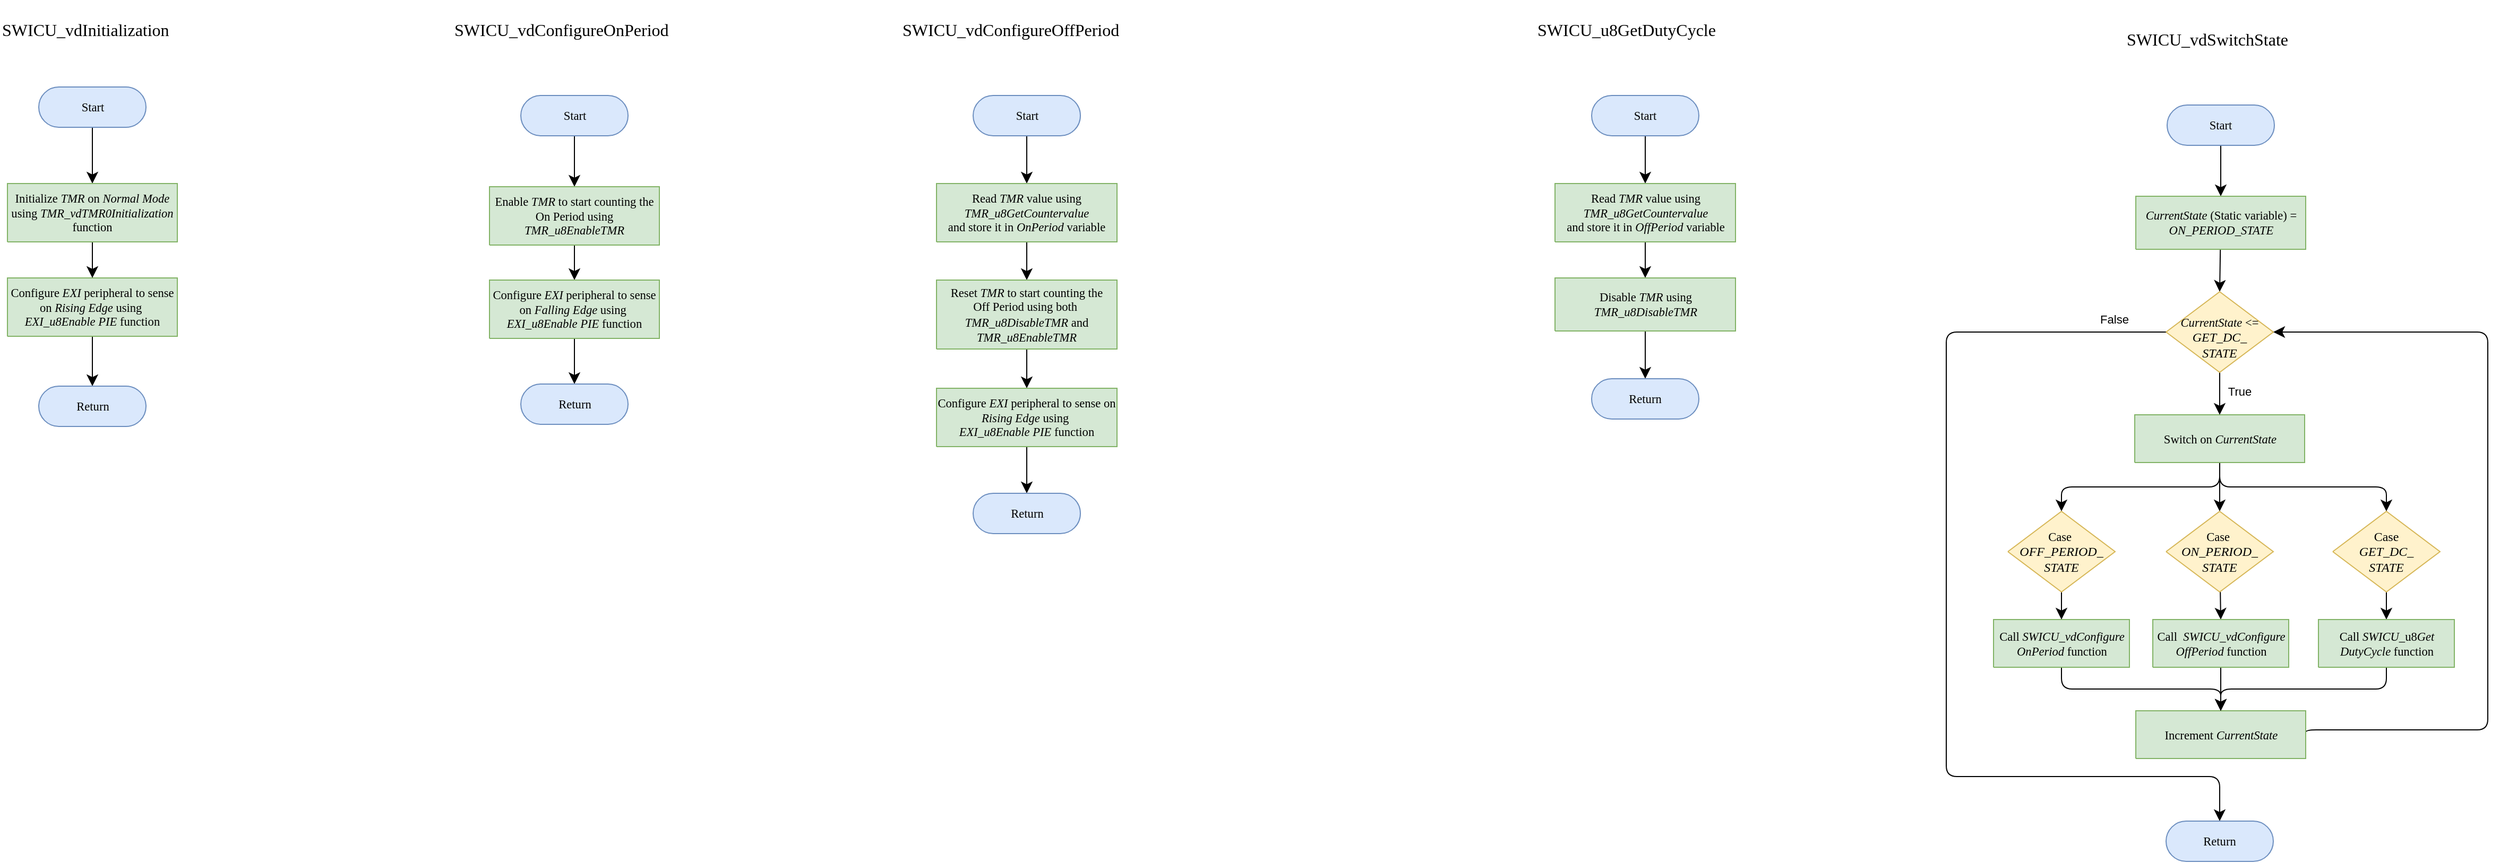 <mxfile version="21.2.8" type="device">
  <diagram name="Page-1" id="Ar4S-K0PUOXrOE59-iXT">
    <mxGraphModel dx="1675" dy="1359" grid="0" gridSize="10" guides="1" tooltips="1" connect="1" arrows="1" fold="1" page="0" pageScale="1" pageWidth="850" pageHeight="1100" math="0" shadow="0">
      <root>
        <mxCell id="0" />
        <mxCell id="1" parent="0" />
        <mxCell id="N_hZAE2TeI4vRPZL2ZkW-2" value="&lt;span id=&quot;docs-internal-guid-2897c45b-7fff-edd9-4013-b38426f1481a&quot;&gt;&lt;/span&gt;" style="text;html=1;align=center;verticalAlign=middle;resizable=0;points=[];autosize=1;strokeColor=none;fillColor=none;fontSize=16;" vertex="1" parent="1">
          <mxGeometry x="-620" y="-454" width="18" height="12" as="geometry" />
        </mxCell>
        <mxCell id="N_hZAE2TeI4vRPZL2ZkW-3" value="&lt;span id=&quot;docs-internal-guid-2897c45b-7fff-edd9-4013-b38426f1481a&quot; style=&quot;&quot;&gt;&lt;span style=&quot;color: rgb(0, 0, 0); background-color: transparent; font-variant: normal; text-decoration: none; vertical-align: baseline;&quot;&gt;&lt;font style=&quot;font-size: 16px;&quot; face=&quot;Calibri&quot;&gt;SWICU_vdInitialization &lt;/font&gt;&lt;/span&gt;&lt;/span&gt;" style="text;whiteSpace=wrap;html=1;fontSize=16;align=left;" vertex="1" parent="1">
          <mxGeometry x="-698" y="-442" width="205" height="41" as="geometry" />
        </mxCell>
        <mxCell id="N_hZAE2TeI4vRPZL2ZkW-4" value="&lt;span id=&quot;docs-internal-guid-eb367a30-7fff-b2e0-93b2-c5ef6f81b4e8&quot;&gt;&lt;/span&gt;&lt;span id=&quot;docs-internal-guid-eb367a30-7fff-b2e0-93b2-c5ef6f81b4e8&quot;&gt;&lt;/span&gt;" style="text;html=1;align=center;verticalAlign=middle;resizable=0;points=[];autosize=1;strokeColor=none;fillColor=none;fontSize=16;" vertex="1" parent="1">
          <mxGeometry x="-364" y="-433" width="18" height="12" as="geometry" />
        </mxCell>
        <mxCell id="N_hZAE2TeI4vRPZL2ZkW-5" value="&lt;span id=&quot;docs-internal-guid-eb367a30-7fff-b2e0-93b2-c5ef6f81b4e8&quot; style=&quot;&quot;&gt;&lt;span style=&quot;color: rgb(0, 0, 0); background-color: transparent; font-variant: normal; text-decoration: none; vertical-align: baseline;&quot;&gt;&lt;font style=&quot;font-size: 16px;&quot; face=&quot;Calibri&quot;&gt;SWICU_vdConfigureOnPeriod &lt;/font&gt;&lt;/span&gt;&lt;/span&gt;" style="text;whiteSpace=wrap;html=1;fontSize=16;" vertex="1" parent="1">
          <mxGeometry x="-272" y="-442" width="230" height="41" as="geometry" />
        </mxCell>
        <mxCell id="N_hZAE2TeI4vRPZL2ZkW-6" value="&lt;span id=&quot;docs-internal-guid-d8bdeb2c-7fff-2d33-1735-ee12e4305428&quot; style=&quot;&quot;&gt;&lt;span style=&quot;color: rgb(0, 0, 0); background-color: transparent; font-variant: normal; text-decoration: none; vertical-align: baseline;&quot;&gt;&lt;font style=&quot;font-size: 16px;&quot; face=&quot;Calibri&quot;&gt;SWICU_vdConfigureOffPeriod &lt;/font&gt;&lt;/span&gt;&lt;/span&gt;" style="text;whiteSpace=wrap;html=1;fontSize=16;" vertex="1" parent="1">
          <mxGeometry x="150.0" y="-442" width="238" height="41" as="geometry" />
        </mxCell>
        <mxCell id="N_hZAE2TeI4vRPZL2ZkW-7" value="&lt;span id=&quot;docs-internal-guid-f542474b-7fff-6ace-af55-3e7b6b0347d1&quot; style=&quot;&quot;&gt;&lt;span style=&quot;color: rgb(0, 0, 0); background-color: transparent; font-variant: normal; text-decoration: none; vertical-align: baseline;&quot;&gt;&lt;font style=&quot;font-size: 16px;&quot; face=&quot;Calibri&quot;&gt;SWICU_vdSwitchState &lt;/font&gt;&lt;/span&gt;&lt;/span&gt;" style="text;whiteSpace=wrap;html=1;fontSize=16;" vertex="1" parent="1">
          <mxGeometry x="1303.0" y="-433" width="181" height="41" as="geometry" />
        </mxCell>
        <mxCell id="N_hZAE2TeI4vRPZL2ZkW-31" style="edgeStyle=none;curved=1;rounded=0;orthogonalLoop=1;jettySize=auto;html=1;entryX=0.5;entryY=0;entryDx=0;entryDy=0;entryPerimeter=0;fontSize=12;startSize=8;endSize=8;" edge="1" parent="1" source="N_hZAE2TeI4vRPZL2ZkW-8" target="N_hZAE2TeI4vRPZL2ZkW-14">
          <mxGeometry relative="1" as="geometry" />
        </mxCell>
        <UserObject label="&lt;div style=&quot;font-size: 1px&quot;&gt;&lt;font style=&quot;font-size: 11.29px; direction: ltr; letter-spacing: 0px; line-height: 120%; opacity: 1;&quot;&gt;Start&lt;br&gt;&lt;/font&gt;&lt;/div&gt;" Function="EN_DIO_Error_T DIO_init(uint8_t pinNumber, EN_DIO_PORT_T portNumber, EN_DIO_DIRECTION_T direction);" tags="Flowchart" id="N_hZAE2TeI4vRPZL2ZkW-8">
          <mxCell style="verticalAlign=middle;align=center;overflow=width;vsdxID=30;fillColor=#dae8fc;shape=stencil(tVLREoIgEPwaHnEQxsl3s/9gEpSJwDko7e+DsEkze2l627vdu5uFRaxyHe8FosR5sCcxqMZ3iO0Rpcp0ApQPCLEasUpaEC3Yi2lS3fOojOhsr3HDmObyMtsVcYqS29Qh5FEfklwrM5OXeUa/yjkcAwfr7TDpiyTfXvjkMR+Vw2A998qaBac5tAKHU1hq3i4oNwjRr9ofvayt/+Rk+yX/4iWA159KpXWKxJx/z0Bopfyw+g4=);strokeColor=#6c8ebf;spacingTop=-1;spacingBottom=-1;spacingLeft=-1;spacingRight=-1;points=[[0.5,1,0],[0.5,0,0],[0,0.5,0],[1,0.5,0]];labelBackgroundColor=none;rounded=1;html=1;whiteSpace=wrap;fontFamily=Calibri;" vertex="1" parent="1">
            <mxGeometry x="-661.5" y="-372" width="101" height="38" as="geometry" />
          </mxCell>
        </UserObject>
        <mxCell id="N_hZAE2TeI4vRPZL2ZkW-27" style="edgeStyle=none;curved=1;rounded=0;orthogonalLoop=1;jettySize=auto;html=1;fontSize=12;startSize=8;endSize=8;" edge="1" parent="1" source="N_hZAE2TeI4vRPZL2ZkW-9" target="N_hZAE2TeI4vRPZL2ZkW-13">
          <mxGeometry relative="1" as="geometry" />
        </mxCell>
        <UserObject label="&lt;div style=&quot;font-size: 1px&quot;&gt;&lt;font style=&quot;font-size: 11.29px; direction: ltr; letter-spacing: 0px; line-height: 120%; opacity: 1;&quot;&gt;Start&lt;br&gt;&lt;/font&gt;&lt;/div&gt;" Function="EN_DIO_Error_T DIO_init(uint8_t pinNumber, EN_DIO_PORT_T portNumber, EN_DIO_DIRECTION_T direction);" tags="Flowchart" id="N_hZAE2TeI4vRPZL2ZkW-9">
          <mxCell style="verticalAlign=middle;align=center;overflow=width;vsdxID=30;fillColor=#dae8fc;shape=stencil(tVLREoIgEPwaHnEQxsl3s/9gEpSJwDko7e+DsEkze2l627vdu5uFRaxyHe8FosR5sCcxqMZ3iO0Rpcp0ApQPCLEasUpaEC3Yi2lS3fOojOhsr3HDmObyMtsVcYqS29Qh5FEfklwrM5OXeUa/yjkcAwfr7TDpiyTfXvjkMR+Vw2A998qaBac5tAKHU1hq3i4oNwjRr9ofvayt/+Rk+yX/4iWA159KpXWKxJx/z0Bopfyw+g4=);strokeColor=#6c8ebf;spacingTop=-1;spacingBottom=-1;spacingLeft=-1;spacingRight=-1;points=[[0.5,1,0],[0.5,0,0],[0,0.5,0],[1,0.5,0]];labelBackgroundColor=none;rounded=1;html=1;whiteSpace=wrap;fontFamily=Calibri;" vertex="1" parent="1">
            <mxGeometry x="-207.5" y="-364" width="101" height="38" as="geometry" />
          </mxCell>
        </UserObject>
        <mxCell id="N_hZAE2TeI4vRPZL2ZkW-23" style="edgeStyle=none;curved=1;rounded=0;orthogonalLoop=1;jettySize=auto;html=1;entryX=0.5;entryY=0;entryDx=0;entryDy=0;entryPerimeter=0;fontSize=12;startSize=8;endSize=8;" edge="1" parent="1" source="N_hZAE2TeI4vRPZL2ZkW-10" target="N_hZAE2TeI4vRPZL2ZkW-18">
          <mxGeometry relative="1" as="geometry" />
        </mxCell>
        <UserObject label="&lt;div style=&quot;font-size: 1px&quot;&gt;&lt;font style=&quot;font-size: 11.29px; direction: ltr; letter-spacing: 0px; line-height: 120%; opacity: 1;&quot;&gt;Start&lt;br&gt;&lt;/font&gt;&lt;/div&gt;" Function="EN_DIO_Error_T DIO_init(uint8_t pinNumber, EN_DIO_PORT_T portNumber, EN_DIO_DIRECTION_T direction);" tags="Flowchart" id="N_hZAE2TeI4vRPZL2ZkW-10">
          <mxCell style="verticalAlign=middle;align=center;overflow=width;vsdxID=30;fillColor=#dae8fc;shape=stencil(tVLREoIgEPwaHnEQxsl3s/9gEpSJwDko7e+DsEkze2l627vdu5uFRaxyHe8FosR5sCcxqMZ3iO0Rpcp0ApQPCLEasUpaEC3Yi2lS3fOojOhsr3HDmObyMtsVcYqS29Qh5FEfklwrM5OXeUa/yjkcAwfr7TDpiyTfXvjkMR+Vw2A998qaBac5tAKHU1hq3i4oNwjRr9ofvayt/+Rk+yX/4iWA159KpXWKxJx/z0Bopfyw+g4=);strokeColor=#6c8ebf;spacingTop=-1;spacingBottom=-1;spacingLeft=-1;spacingRight=-1;points=[[0.5,1,0],[0.5,0,0],[0,0.5,0],[1,0.5,0]];labelBackgroundColor=none;rounded=1;html=1;whiteSpace=wrap;fontFamily=Calibri;" vertex="1" parent="1">
            <mxGeometry x="218.5" y="-364" width="101" height="38" as="geometry" />
          </mxCell>
        </UserObject>
        <mxCell id="N_hZAE2TeI4vRPZL2ZkW-47" style="edgeStyle=none;curved=1;rounded=0;orthogonalLoop=1;jettySize=auto;html=1;fontSize=12;startSize=8;endSize=8;" edge="1" parent="1" source="N_hZAE2TeI4vRPZL2ZkW-11" target="N_hZAE2TeI4vRPZL2ZkW-34">
          <mxGeometry relative="1" as="geometry" />
        </mxCell>
        <UserObject label="&lt;div style=&quot;font-size: 1px&quot;&gt;&lt;font style=&quot;font-size: 11.29px; direction: ltr; letter-spacing: 0px; line-height: 120%; opacity: 1;&quot;&gt;Start&lt;br&gt;&lt;/font&gt;&lt;/div&gt;" Function="EN_DIO_Error_T DIO_init(uint8_t pinNumber, EN_DIO_PORT_T portNumber, EN_DIO_DIRECTION_T direction);" tags="Flowchart" id="N_hZAE2TeI4vRPZL2ZkW-11">
          <mxCell style="verticalAlign=middle;align=center;overflow=width;vsdxID=30;fillColor=#dae8fc;shape=stencil(tVLREoIgEPwaHnEQxsl3s/9gEpSJwDko7e+DsEkze2l627vdu5uFRaxyHe8FosR5sCcxqMZ3iO0Rpcp0ApQPCLEasUpaEC3Yi2lS3fOojOhsr3HDmObyMtsVcYqS29Qh5FEfklwrM5OXeUa/yjkcAwfr7TDpiyTfXvjkMR+Vw2A998qaBac5tAKHU1hq3i4oNwjRr9ofvayt/+Rk+yX/4iWA159KpXWKxJx/z0Bopfyw+g4=);strokeColor=#6c8ebf;spacingTop=-1;spacingBottom=-1;spacingLeft=-1;spacingRight=-1;points=[[0.5,1,0],[0.5,0,0],[0,0.5,0],[1,0.5,0]];labelBackgroundColor=none;rounded=1;html=1;whiteSpace=wrap;fontFamily=Calibri;" vertex="1" parent="1">
            <mxGeometry x="1343" y="-355" width="101" height="38" as="geometry" />
          </mxCell>
        </UserObject>
        <mxCell id="N_hZAE2TeI4vRPZL2ZkW-33" style="edgeStyle=none;curved=1;rounded=0;orthogonalLoop=1;jettySize=auto;html=1;entryX=0.5;entryY=0;entryDx=0;entryDy=0;entryPerimeter=0;fontSize=12;startSize=8;endSize=8;" edge="1" parent="1" source="N_hZAE2TeI4vRPZL2ZkW-12" target="N_hZAE2TeI4vRPZL2ZkW-15">
          <mxGeometry relative="1" as="geometry" />
        </mxCell>
        <UserObject label="&lt;div style=&quot;font-size: 11.29px;&quot;&gt;Configure &lt;i&gt;EXI&lt;/i&gt; peripheral to sense on &lt;i&gt;Rising Edge&lt;/i&gt;&amp;nbsp;using&amp;nbsp;&lt;/div&gt;&lt;div style=&quot;font-size: 11.29px;&quot;&gt;&lt;i&gt;EXI_u8Enable PIE&lt;/i&gt; function&lt;/div&gt;" Function="EN_DIO_Error_T DIO_toggle(uint8_t pinNumber, EN_DIO_PORT_T portNumber);  " tags="Flowchart" id="N_hZAE2TeI4vRPZL2ZkW-12">
          <mxCell style="verticalAlign=middle;align=center;overflow=width;vsdxID=274;fillColor=#d5e8d4;shape=stencil(nZBLDoAgDERP0z3SIyjew0SURgSD+Lu9kMZoXLhwN9O+tukAlrNpJg1SzDH4QW/URgNYgZTkjA4UkwJUgGXng+6DX1zLfmoymdXo17xh5zmRJ6Q42BWCfc2oJfdAr+Yv+AP9Cb7OJ3H/2JG1HNGz/84klThPVCc=);strokeColor=#82b366;spacingTop=-1;spacingBottom=-1;spacingLeft=-1;spacingRight=-1;points=[[0,0.5,0],[1,0.5,0],[0.5,1,0],[0.5,0,0]];labelBackgroundColor=none;rounded=1;html=1;whiteSpace=wrap;fontFamily=Calibri;" vertex="1" parent="1">
            <mxGeometry x="-691" y="-192" width="160" height="55" as="geometry" />
          </mxCell>
        </UserObject>
        <mxCell id="N_hZAE2TeI4vRPZL2ZkW-29" style="edgeStyle=none;curved=1;rounded=0;orthogonalLoop=1;jettySize=auto;html=1;fontSize=12;startSize=8;endSize=8;" edge="1" parent="1" source="N_hZAE2TeI4vRPZL2ZkW-13" target="N_hZAE2TeI4vRPZL2ZkW-17">
          <mxGeometry relative="1" as="geometry" />
        </mxCell>
        <UserObject label="&lt;div style=&quot;font-size: 11.29px;&quot;&gt;Enable &lt;i&gt;TMR&lt;/i&gt; to start counting the On Period&amp;nbsp;&lt;span style=&quot;background-color: initial;&quot;&gt;using &lt;/span&gt;&lt;i style=&quot;background-color: initial;&quot;&gt;TMR_u8EnableTMR&lt;/i&gt;&lt;/div&gt;" Function="EN_DIO_Error_T DIO_toggle(uint8_t pinNumber, EN_DIO_PORT_T portNumber);  " tags="Flowchart" id="N_hZAE2TeI4vRPZL2ZkW-13">
          <mxCell style="verticalAlign=middle;align=center;overflow=width;vsdxID=274;fillColor=#d5e8d4;shape=stencil(nZBLDoAgDERP0z3SIyjew0SURgSD+Lu9kMZoXLhwN9O+tukAlrNpJg1SzDH4QW/URgNYgZTkjA4UkwJUgGXng+6DX1zLfmoymdXo17xh5zmRJ6Q42BWCfc2oJfdAr+Yv+AP9Cb7OJ3H/2JG1HNGz/84klThPVCc=);strokeColor=#82b366;spacingTop=-1;spacingBottom=-1;spacingLeft=-1;spacingRight=-1;points=[[0,0.5,0],[1,0.5,0],[0.5,1,0],[0.5,0,0]];labelBackgroundColor=none;rounded=1;html=1;whiteSpace=wrap;fontFamily=Calibri;" vertex="1" parent="1">
            <mxGeometry x="-237" y="-278" width="160" height="55" as="geometry" />
          </mxCell>
        </UserObject>
        <mxCell id="N_hZAE2TeI4vRPZL2ZkW-32" style="edgeStyle=none;curved=1;rounded=0;orthogonalLoop=1;jettySize=auto;html=1;fontSize=12;startSize=8;endSize=8;" edge="1" parent="1" source="N_hZAE2TeI4vRPZL2ZkW-14" target="N_hZAE2TeI4vRPZL2ZkW-12">
          <mxGeometry relative="1" as="geometry" />
        </mxCell>
        <UserObject label="&lt;div style=&quot;font-size: 11.29px;&quot;&gt;Initialize &lt;i&gt;TMR&lt;/i&gt; on &lt;i&gt;Normal Mode&lt;/i&gt;&lt;/div&gt;&lt;div style=&quot;font-size: 11.29px;&quot;&gt;using &lt;i&gt;TMR_vdTMR0Initialization &lt;/i&gt;function&lt;/div&gt;" Function="EN_DIO_Error_T DIO_toggle(uint8_t pinNumber, EN_DIO_PORT_T portNumber);  " tags="Flowchart" id="N_hZAE2TeI4vRPZL2ZkW-14">
          <mxCell style="verticalAlign=middle;align=center;overflow=width;vsdxID=274;fillColor=#d5e8d4;shape=stencil(nZBLDoAgDERP0z3SIyjew0SURgSD+Lu9kMZoXLhwN9O+tukAlrNpJg1SzDH4QW/URgNYgZTkjA4UkwJUgGXng+6DX1zLfmoymdXo17xh5zmRJ6Q42BWCfc2oJfdAr+Yv+AP9Cb7OJ3H/2JG1HNGz/84klThPVCc=);strokeColor=#82b366;spacingTop=-1;spacingBottom=-1;spacingLeft=-1;spacingRight=-1;points=[[0,0.5,0],[1,0.5,0],[0.5,1,0],[0.5,0,0]];labelBackgroundColor=none;rounded=1;html=1;whiteSpace=wrap;fontFamily=Calibri;" vertex="1" parent="1">
            <mxGeometry x="-691" y="-281" width="160" height="55" as="geometry" />
          </mxCell>
        </UserObject>
        <UserObject label="&lt;div style=&quot;font-size: 1px&quot;&gt;&lt;font style=&quot;font-size: 11.29px; direction: ltr; letter-spacing: 0px; line-height: 120%; opacity: 1;&quot;&gt;Return&lt;br&gt;&lt;/font&gt;&lt;/div&gt;" Function="EN_DIO_Error_T DIO_init(uint8_t pinNumber, EN_DIO_PORT_T portNumber, EN_DIO_DIRECTION_T direction);" tags="Flowchart" id="N_hZAE2TeI4vRPZL2ZkW-15">
          <mxCell style="verticalAlign=middle;align=center;overflow=width;vsdxID=30;fillColor=#dae8fc;shape=stencil(tVLREoIgEPwaHnEQxsl3s/9gEpSJwDko7e+DsEkze2l627vdu5uFRaxyHe8FosR5sCcxqMZ3iO0Rpcp0ApQPCLEasUpaEC3Yi2lS3fOojOhsr3HDmObyMtsVcYqS29Qh5FEfklwrM5OXeUa/yjkcAwfr7TDpiyTfXvjkMR+Vw2A998qaBac5tAKHU1hq3i4oNwjRr9ofvayt/+Rk+yX/4iWA159KpXWKxJx/z0Bopfyw+g4=);strokeColor=#6c8ebf;spacingTop=-1;spacingBottom=-1;spacingLeft=-1;spacingRight=-1;points=[[0.5,1,0],[0.5,0,0],[0,0.5,0],[1,0.5,0]];labelBackgroundColor=none;rounded=1;html=1;whiteSpace=wrap;fontFamily=Calibri;" vertex="1" parent="1">
            <mxGeometry x="-661.5" y="-90" width="101" height="38" as="geometry" />
          </mxCell>
        </UserObject>
        <mxCell id="N_hZAE2TeI4vRPZL2ZkW-30" style="edgeStyle=none;curved=1;rounded=0;orthogonalLoop=1;jettySize=auto;html=1;fontSize=12;startSize=8;endSize=8;" edge="1" parent="1" source="N_hZAE2TeI4vRPZL2ZkW-17" target="N_hZAE2TeI4vRPZL2ZkW-21">
          <mxGeometry relative="1" as="geometry" />
        </mxCell>
        <UserObject label="&lt;div style=&quot;font-size: 11.29px;&quot;&gt;Configure &lt;i&gt;EXI&lt;/i&gt; peripheral to sense on &lt;i&gt;Falling Edge&lt;/i&gt;&amp;nbsp;using&amp;nbsp;&lt;/div&gt;&lt;div style=&quot;font-size: 11.29px;&quot;&gt;&lt;i&gt;EXI_u8Enable PIE&lt;/i&gt; function&lt;/div&gt;" Function="EN_DIO_Error_T DIO_toggle(uint8_t pinNumber, EN_DIO_PORT_T portNumber);  " tags="Flowchart" id="N_hZAE2TeI4vRPZL2ZkW-17">
          <mxCell style="verticalAlign=middle;align=center;overflow=width;vsdxID=274;fillColor=#d5e8d4;shape=stencil(nZBLDoAgDERP0z3SIyjew0SURgSD+Lu9kMZoXLhwN9O+tukAlrNpJg1SzDH4QW/URgNYgZTkjA4UkwJUgGXng+6DX1zLfmoymdXo17xh5zmRJ6Q42BWCfc2oJfdAr+Yv+AP9Cb7OJ3H/2JG1HNGz/84klThPVCc=);strokeColor=#82b366;spacingTop=-1;spacingBottom=-1;spacingLeft=-1;spacingRight=-1;points=[[0,0.5,0],[1,0.5,0],[0.5,1,0],[0.5,0,0]];labelBackgroundColor=none;rounded=1;html=1;whiteSpace=wrap;fontFamily=Calibri;" vertex="1" parent="1">
            <mxGeometry x="-237" y="-190" width="160" height="55" as="geometry" />
          </mxCell>
        </UserObject>
        <mxCell id="N_hZAE2TeI4vRPZL2ZkW-24" style="edgeStyle=none;curved=1;rounded=0;orthogonalLoop=1;jettySize=auto;html=1;fontSize=12;startSize=8;endSize=8;" edge="1" parent="1" source="N_hZAE2TeI4vRPZL2ZkW-18" target="N_hZAE2TeI4vRPZL2ZkW-19">
          <mxGeometry relative="1" as="geometry" />
        </mxCell>
        <UserObject label="&lt;div style=&quot;font-size: 11.29px;&quot;&gt;Read&amp;nbsp;&lt;i&gt;TMR&lt;/i&gt; value&amp;nbsp;&lt;span style=&quot;background-color: initial;&quot;&gt;using &lt;/span&gt;&lt;i style=&quot;background-color: initial;&quot;&gt;TMR_u8GetCountervalue&lt;/i&gt;&lt;/div&gt;&lt;div style=&quot;font-size: 11.29px;&quot;&gt;and store it in&lt;i&gt; OnPeriod&lt;/i&gt; variable&lt;/div&gt;" Function="EN_DIO_Error_T DIO_toggle(uint8_t pinNumber, EN_DIO_PORT_T portNumber);  " tags="Flowchart" id="N_hZAE2TeI4vRPZL2ZkW-18">
          <mxCell style="verticalAlign=middle;align=center;overflow=width;vsdxID=274;fillColor=#d5e8d4;shape=stencil(nZBLDoAgDERP0z3SIyjew0SURgSD+Lu9kMZoXLhwN9O+tukAlrNpJg1SzDH4QW/URgNYgZTkjA4UkwJUgGXng+6DX1zLfmoymdXo17xh5zmRJ6Q42BWCfc2oJfdAr+Yv+AP9Cb7OJ3H/2JG1HNGz/84klThPVCc=);strokeColor=#82b366;spacingTop=-1;spacingBottom=-1;spacingLeft=-1;spacingRight=-1;points=[[0,0.5,0],[1,0.5,0],[0.5,1,0],[0.5,0,0]];labelBackgroundColor=none;rounded=1;html=1;whiteSpace=wrap;fontFamily=Calibri;" vertex="1" parent="1">
            <mxGeometry x="184" y="-281" width="170" height="55" as="geometry" />
          </mxCell>
        </UserObject>
        <mxCell id="N_hZAE2TeI4vRPZL2ZkW-25" style="edgeStyle=none;curved=1;rounded=0;orthogonalLoop=1;jettySize=auto;html=1;entryX=0.5;entryY=0;entryDx=0;entryDy=0;entryPerimeter=0;fontSize=12;startSize=8;endSize=8;" edge="1" parent="1" source="N_hZAE2TeI4vRPZL2ZkW-19" target="N_hZAE2TeI4vRPZL2ZkW-20">
          <mxGeometry relative="1" as="geometry" />
        </mxCell>
        <UserObject label="&lt;div style=&quot;font-size: 11.29px;&quot;&gt;Reset&amp;nbsp;&lt;i&gt;TMR&lt;/i&gt; to start counting the&lt;/div&gt;&lt;div style=&quot;font-size: 11.29px;&quot;&gt;Off Period using both&lt;span style=&quot;background-color: initial;&quot;&gt;&amp;nbsp;&lt;/span&gt;&lt;/div&gt;&lt;i style=&quot;border-color: var(--border-color); font-size: 11.29px; background-color: initial;&quot;&gt;TMR_u8DisableTMR &lt;/i&gt;&lt;span style=&quot;border-color: var(--border-color); font-size: 11.29px; background-color: initial;&quot;&gt;and&lt;/span&gt;&lt;div style=&quot;font-size: 11.29px;&quot;&gt;&lt;i style=&quot;background-color: initial;&quot;&gt;TMR_u8EnableTMR&lt;/i&gt;&lt;/div&gt;" Function="EN_DIO_Error_T DIO_toggle(uint8_t pinNumber, EN_DIO_PORT_T portNumber);  " tags="Flowchart" id="N_hZAE2TeI4vRPZL2ZkW-19">
          <mxCell style="verticalAlign=middle;align=center;overflow=width;vsdxID=274;fillColor=#d5e8d4;shape=stencil(nZBLDoAgDERP0z3SIyjew0SURgSD+Lu9kMZoXLhwN9O+tukAlrNpJg1SzDH4QW/URgNYgZTkjA4UkwJUgGXng+6DX1zLfmoymdXo17xh5zmRJ6Q42BWCfc2oJfdAr+Yv+AP9Cb7OJ3H/2JG1HNGz/84klThPVCc=);strokeColor=#82b366;spacingTop=-1;spacingBottom=-1;spacingLeft=-1;spacingRight=-1;points=[[0,0.5,0],[1,0.5,0],[0.5,1,0],[0.5,0,0]];labelBackgroundColor=none;rounded=1;html=1;whiteSpace=wrap;fontFamily=Calibri;" vertex="1" parent="1">
            <mxGeometry x="184" y="-190" width="170" height="65" as="geometry" />
          </mxCell>
        </UserObject>
        <mxCell id="N_hZAE2TeI4vRPZL2ZkW-26" style="edgeStyle=none;curved=1;rounded=0;orthogonalLoop=1;jettySize=auto;html=1;fontSize=12;startSize=8;endSize=8;" edge="1" parent="1" source="N_hZAE2TeI4vRPZL2ZkW-20" target="N_hZAE2TeI4vRPZL2ZkW-22">
          <mxGeometry relative="1" as="geometry" />
        </mxCell>
        <UserObject label="&lt;div style=&quot;font-size: 11.29px;&quot;&gt;Configure &lt;i&gt;EXI&lt;/i&gt; peripheral to sense on &lt;i&gt;Rising Edge&lt;/i&gt;&amp;nbsp;using&amp;nbsp;&lt;/div&gt;&lt;div style=&quot;font-size: 11.29px;&quot;&gt;&lt;i&gt;EXI_u8Enable PIE&lt;/i&gt; function&lt;/div&gt;" Function="EN_DIO_Error_T DIO_toggle(uint8_t pinNumber, EN_DIO_PORT_T portNumber);  " tags="Flowchart" id="N_hZAE2TeI4vRPZL2ZkW-20">
          <mxCell style="verticalAlign=middle;align=center;overflow=width;vsdxID=274;fillColor=#d5e8d4;shape=stencil(nZBLDoAgDERP0z3SIyjew0SURgSD+Lu9kMZoXLhwN9O+tukAlrNpJg1SzDH4QW/URgNYgZTkjA4UkwJUgGXng+6DX1zLfmoymdXo17xh5zmRJ6Q42BWCfc2oJfdAr+Yv+AP9Cb7OJ3H/2JG1HNGz/84klThPVCc=);strokeColor=#82b366;spacingTop=-1;spacingBottom=-1;spacingLeft=-1;spacingRight=-1;points=[[0,0.5,0],[1,0.5,0],[0.5,1,0],[0.5,0,0]];labelBackgroundColor=none;rounded=1;html=1;whiteSpace=wrap;fontFamily=Calibri;" vertex="1" parent="1">
            <mxGeometry x="184" y="-88" width="170" height="55" as="geometry" />
          </mxCell>
        </UserObject>
        <UserObject label="&lt;div style=&quot;font-size: 1px&quot;&gt;&lt;font style=&quot;font-size: 11.29px; direction: ltr; letter-spacing: 0px; line-height: 120%; opacity: 1;&quot;&gt;Return&lt;br&gt;&lt;/font&gt;&lt;/div&gt;" Function="EN_DIO_Error_T DIO_init(uint8_t pinNumber, EN_DIO_PORT_T portNumber, EN_DIO_DIRECTION_T direction);" tags="Flowchart" id="N_hZAE2TeI4vRPZL2ZkW-21">
          <mxCell style="verticalAlign=middle;align=center;overflow=width;vsdxID=30;fillColor=#dae8fc;shape=stencil(tVLREoIgEPwaHnEQxsl3s/9gEpSJwDko7e+DsEkze2l627vdu5uFRaxyHe8FosR5sCcxqMZ3iO0Rpcp0ApQPCLEasUpaEC3Yi2lS3fOojOhsr3HDmObyMtsVcYqS29Qh5FEfklwrM5OXeUa/yjkcAwfr7TDpiyTfXvjkMR+Vw2A998qaBac5tAKHU1hq3i4oNwjRr9ofvayt/+Rk+yX/4iWA159KpXWKxJx/z0Bopfyw+g4=);strokeColor=#6c8ebf;spacingTop=-1;spacingBottom=-1;spacingLeft=-1;spacingRight=-1;points=[[0.5,1,0],[0.5,0,0],[0,0.5,0],[1,0.5,0]];labelBackgroundColor=none;rounded=1;html=1;whiteSpace=wrap;fontFamily=Calibri;" vertex="1" parent="1">
            <mxGeometry x="-207.5" y="-92" width="101" height="38" as="geometry" />
          </mxCell>
        </UserObject>
        <UserObject label="&lt;div style=&quot;font-size: 1px&quot;&gt;&lt;font style=&quot;font-size: 11.29px; direction: ltr; letter-spacing: 0px; line-height: 120%; opacity: 1;&quot;&gt;Return&lt;br&gt;&lt;/font&gt;&lt;/div&gt;" Function="EN_DIO_Error_T DIO_init(uint8_t pinNumber, EN_DIO_PORT_T portNumber, EN_DIO_DIRECTION_T direction);" tags="Flowchart" id="N_hZAE2TeI4vRPZL2ZkW-22">
          <mxCell style="verticalAlign=middle;align=center;overflow=width;vsdxID=30;fillColor=#dae8fc;shape=stencil(tVLREoIgEPwaHnEQxsl3s/9gEpSJwDko7e+DsEkze2l627vdu5uFRaxyHe8FosR5sCcxqMZ3iO0Rpcp0ApQPCLEasUpaEC3Yi2lS3fOojOhsr3HDmObyMtsVcYqS29Qh5FEfklwrM5OXeUa/yjkcAwfr7TDpiyTfXvjkMR+Vw2A998qaBac5tAKHU1hq3i4oNwjRr9ofvayt/+Rk+yX/4iWA159KpXWKxJx/z0Bopfyw+g4=);strokeColor=#6c8ebf;spacingTop=-1;spacingBottom=-1;spacingLeft=-1;spacingRight=-1;points=[[0.5,1,0],[0.5,0,0],[0,0.5,0],[1,0.5,0]];labelBackgroundColor=none;rounded=1;html=1;whiteSpace=wrap;fontFamily=Calibri;" vertex="1" parent="1">
            <mxGeometry x="218.5" y="11" width="101" height="38" as="geometry" />
          </mxCell>
        </UserObject>
        <mxCell id="N_hZAE2TeI4vRPZL2ZkW-48" style="edgeStyle=none;curved=1;rounded=0;orthogonalLoop=1;jettySize=auto;html=1;entryX=0.5;entryY=0;entryDx=0;entryDy=0;entryPerimeter=0;fontSize=12;startSize=8;endSize=8;" edge="1" parent="1" source="N_hZAE2TeI4vRPZL2ZkW-34" target="N_hZAE2TeI4vRPZL2ZkW-38">
          <mxGeometry relative="1" as="geometry" />
        </mxCell>
        <UserObject label="&lt;div style=&quot;font-size: 11.29px;&quot;&gt;&lt;i&gt;CurrentState&lt;/i&gt; (Static variable) = &lt;i&gt;ON_PERIOD_STATE&lt;/i&gt;&lt;/div&gt;" Function="EN_DIO_Error_T DIO_toggle(uint8_t pinNumber, EN_DIO_PORT_T portNumber);  " tags="Flowchart" id="N_hZAE2TeI4vRPZL2ZkW-34">
          <mxCell style="verticalAlign=middle;align=center;overflow=width;vsdxID=274;fillColor=#d5e8d4;shape=stencil(nZBLDoAgDERP0z3SIyjew0SURgSD+Lu9kMZoXLhwN9O+tukAlrNpJg1SzDH4QW/URgNYgZTkjA4UkwJUgGXng+6DX1zLfmoymdXo17xh5zmRJ6Q42BWCfc2oJfdAr+Yv+AP9Cb7OJ3H/2JG1HNGz/84klThPVCc=);strokeColor=#82b366;spacingTop=-1;spacingBottom=-1;spacingLeft=-1;spacingRight=-1;points=[[0,0.5,0],[1,0.5,0],[0.5,1,0],[0.5,0,0]];labelBackgroundColor=none;rounded=1;html=1;whiteSpace=wrap;fontFamily=Calibri;" vertex="1" parent="1">
            <mxGeometry x="1313.5" y="-269" width="160" height="50" as="geometry" />
          </mxCell>
        </UserObject>
        <mxCell id="N_hZAE2TeI4vRPZL2ZkW-44" style="edgeStyle=orthogonalEdgeStyle;rounded=1;orthogonalLoop=1;jettySize=auto;html=1;entryX=0.5;entryY=0;entryDx=0;entryDy=0;entryPerimeter=0;fontSize=12;startSize=8;endSize=8;" edge="1" parent="1" source="N_hZAE2TeI4vRPZL2ZkW-37" target="N_hZAE2TeI4vRPZL2ZkW-40">
          <mxGeometry relative="1" as="geometry" />
        </mxCell>
        <mxCell id="N_hZAE2TeI4vRPZL2ZkW-46" style="edgeStyle=orthogonalEdgeStyle;rounded=1;orthogonalLoop=1;jettySize=auto;html=1;entryX=0.5;entryY=0;entryDx=0;entryDy=0;entryPerimeter=0;fontSize=12;startSize=8;endSize=8;exitX=0.5;exitY=1;exitDx=0;exitDy=0;exitPerimeter=0;" edge="1" parent="1" source="N_hZAE2TeI4vRPZL2ZkW-37" target="N_hZAE2TeI4vRPZL2ZkW-42">
          <mxGeometry relative="1" as="geometry" />
        </mxCell>
        <mxCell id="N_hZAE2TeI4vRPZL2ZkW-61" style="edgeStyle=orthogonalEdgeStyle;rounded=1;orthogonalLoop=1;jettySize=auto;html=1;fontSize=12;startSize=8;endSize=8;exitX=0;exitY=0.5;exitDx=0;exitDy=0;exitPerimeter=0;entryX=0.5;entryY=0;entryDx=0;entryDy=0;entryPerimeter=0;" edge="1" parent="1" source="N_hZAE2TeI4vRPZL2ZkW-38" target="N_hZAE2TeI4vRPZL2ZkW-60">
          <mxGeometry relative="1" as="geometry">
            <Array as="points">
              <mxPoint x="1135" y="-141" />
              <mxPoint x="1135" y="278" />
              <mxPoint x="1393" y="278" />
            </Array>
          </mxGeometry>
        </mxCell>
        <mxCell id="N_hZAE2TeI4vRPZL2ZkW-68" style="edgeStyle=orthogonalEdgeStyle;rounded=1;orthogonalLoop=1;jettySize=auto;html=1;entryX=0.5;entryY=0;entryDx=0;entryDy=0;entryPerimeter=0;fontSize=12;startSize=8;endSize=8;exitX=0.5;exitY=1;exitDx=0;exitDy=0;exitPerimeter=0;" edge="1" parent="1" source="N_hZAE2TeI4vRPZL2ZkW-37" target="N_hZAE2TeI4vRPZL2ZkW-66">
          <mxGeometry relative="1" as="geometry" />
        </mxCell>
        <UserObject label="&lt;div style=&quot;font-size: 11.29px;&quot;&gt;Switch on &lt;i&gt;CurrentState&lt;/i&gt;&lt;/div&gt;" Function="EN_DIO_Error_T DIO_toggle(uint8_t pinNumber, EN_DIO_PORT_T portNumber);  " tags="Flowchart" id="N_hZAE2TeI4vRPZL2ZkW-37">
          <mxCell style="verticalAlign=middle;align=center;overflow=width;vsdxID=274;fillColor=#d5e8d4;shape=stencil(nZBLDoAgDERP0z3SIyjew0SURgSD+Lu9kMZoXLhwN9O+tukAlrNpJg1SzDH4QW/URgNYgZTkjA4UkwJUgGXng+6DX1zLfmoymdXo17xh5zmRJ6Q42BWCfc2oJfdAr+Yv+AP9Cb7OJ3H/2JG1HNGz/84klThPVCc=);strokeColor=#82b366;spacingTop=-1;spacingBottom=-1;spacingLeft=-1;spacingRight=-1;points=[[0,0.5,0],[1,0.5,0],[0.5,1,0],[0.5,0,0]];labelBackgroundColor=none;rounded=1;html=1;whiteSpace=wrap;fontFamily=Calibri;" vertex="1" parent="1">
            <mxGeometry x="1312.5" y="-63" width="160" height="45" as="geometry" />
          </mxCell>
        </UserObject>
        <mxCell id="N_hZAE2TeI4vRPZL2ZkW-54" style="edgeStyle=none;curved=1;rounded=0;orthogonalLoop=1;jettySize=auto;html=1;entryX=0.5;entryY=0;entryDx=0;entryDy=0;entryPerimeter=0;fontSize=12;startSize=8;endSize=8;" edge="1" parent="1" source="N_hZAE2TeI4vRPZL2ZkW-38" target="N_hZAE2TeI4vRPZL2ZkW-37">
          <mxGeometry relative="1" as="geometry" />
        </mxCell>
        <UserObject label="" Function="EN_DIO_Error_T DIO_init(uint8_t pinNumber, EN_DIO_PORT_T portNumber, EN_DIO_DIRECTION_T direction);" tags="Flowchart" id="N_hZAE2TeI4vRPZL2ZkW-38">
          <mxCell style="vsdxID=219;fillColor=#fff2cc;shape=stencil(UzV2Ls5ILEhVNTIoLinKz04tz0wpyVA1dlE1MsrMy0gtyiwBslSNXVWNndPyi1LTi/JL81Ig/IJEkEoQKze/DGRCBUSfAUiHkUElhGcK4bpBVOZk5iGpNEVVikeloQHZpsK0YlWLz1QgA+HFtMycHEgIIcujBwlQCBKcxq4A);strokeColor=#d6b656;spacingTop=-1;spacingBottom=-1;spacingLeft=-1;spacingRight=-1;points=[[0,0.5,0],[1,0.5,0],[0.5,0,0],[0.5,1,0]];labelBackgroundColor=none;rounded=1;html=1;whiteSpace=wrap;fontFamily=Calibri;" vertex="1" parent="1">
            <mxGeometry x="1342" y="-179" width="101" height="76" as="geometry" />
          </mxCell>
        </UserObject>
        <mxCell id="N_hZAE2TeI4vRPZL2ZkW-39" value="&lt;span style=&quot;font-size: 11.29px;&quot;&gt;&lt;i&gt;CurrentState&amp;nbsp;&lt;/i&gt;&amp;lt;=&lt;br&gt;&lt;/span&gt;&lt;i&gt;GET_DC_&lt;br&gt;STATE&lt;/i&gt;" style="text;vsdxID=219;fillColor=none;gradientColor=none;strokeColor=none;spacingTop=-1;spacingBottom=-1;spacingLeft=-1;spacingRight=-1;points=[[0,0.5,0],[1,0.5,0],[0.5,0,0],[0.5,1,0]];labelBackgroundColor=none;rounded=1;html=1;whiteSpace=wrap;verticalAlign=middle;align=center;overflow=width;;html=1;fontColor=#000000;fontFamily=Calibri;" vertex="1" parent="N_hZAE2TeI4vRPZL2ZkW-38">
          <mxGeometry x="8.17" y="14.92" width="84.67" height="57.15" as="geometry" />
        </mxCell>
        <mxCell id="N_hZAE2TeI4vRPZL2ZkW-71" style="edgeStyle=none;curved=1;rounded=0;orthogonalLoop=1;jettySize=auto;html=1;entryX=0.5;entryY=0;entryDx=0;entryDy=0;entryPerimeter=0;fontSize=12;startSize=8;endSize=8;" edge="1" parent="1" source="N_hZAE2TeI4vRPZL2ZkW-40" target="N_hZAE2TeI4vRPZL2ZkW-64">
          <mxGeometry relative="1" as="geometry" />
        </mxCell>
        <UserObject label="" Function="EN_DIO_Error_T DIO_init(uint8_t pinNumber, EN_DIO_PORT_T portNumber, EN_DIO_DIRECTION_T direction);" tags="Flowchart" id="N_hZAE2TeI4vRPZL2ZkW-40">
          <mxCell style="vsdxID=219;fillColor=#fff2cc;shape=stencil(UzV2Ls5ILEhVNTIoLinKz04tz0wpyVA1dlE1MsrMy0gtyiwBslSNXVWNndPyi1LTi/JL81Ig/IJEkEoQKze/DGRCBUSfAUiHkUElhGcK4bpBVOZk5iGpNEVVikeloQHZpsK0YlWLz1QgA+HFtMycHEgIIcujBwlQCBKcxq4A);strokeColor=#d6b656;spacingTop=-1;spacingBottom=-1;spacingLeft=-1;spacingRight=-1;points=[[0,0.5,0],[1,0.5,0],[0.5,0,0],[0.5,1,0]];labelBackgroundColor=none;rounded=1;html=1;whiteSpace=wrap;fontFamily=Calibri;" vertex="1" parent="1">
            <mxGeometry x="1342" y="28" width="101" height="76" as="geometry" />
          </mxCell>
        </UserObject>
        <mxCell id="N_hZAE2TeI4vRPZL2ZkW-41" value="&lt;span style=&quot;font-size: 11.29px;&quot;&gt;Case&amp;nbsp;&lt;br&gt;&lt;/span&gt;&lt;i style=&quot;border-color: var(--border-color);&quot;&gt;ON_PERIOD_&lt;br style=&quot;border-color: var(--border-color);&quot;&gt;STATE&lt;/i&gt;" style="text;vsdxID=219;fillColor=none;gradientColor=none;strokeColor=none;spacingTop=-1;spacingBottom=-1;spacingLeft=-1;spacingRight=-1;points=[[0,0.5,0],[1,0.5,0],[0.5,0,0],[0.5,1,0]];labelBackgroundColor=none;rounded=1;html=1;whiteSpace=wrap;verticalAlign=middle;align=center;overflow=width;;html=1;fontColor=#000000;fontFamily=Calibri;" vertex="1" parent="N_hZAE2TeI4vRPZL2ZkW-40">
          <mxGeometry x="8.17" y="9.42" width="84.67" height="57.15" as="geometry" />
        </mxCell>
        <mxCell id="N_hZAE2TeI4vRPZL2ZkW-72" style="edgeStyle=none;curved=1;rounded=0;orthogonalLoop=1;jettySize=auto;html=1;entryX=0.5;entryY=0;entryDx=0;entryDy=0;entryPerimeter=0;fontSize=12;startSize=8;endSize=8;" edge="1" parent="1" source="N_hZAE2TeI4vRPZL2ZkW-42" target="N_hZAE2TeI4vRPZL2ZkW-65">
          <mxGeometry relative="1" as="geometry" />
        </mxCell>
        <UserObject label="" Function="EN_DIO_Error_T DIO_init(uint8_t pinNumber, EN_DIO_PORT_T portNumber, EN_DIO_DIRECTION_T direction);" tags="Flowchart" id="N_hZAE2TeI4vRPZL2ZkW-42">
          <mxCell style="vsdxID=219;fillColor=#fff2cc;shape=stencil(UzV2Ls5ILEhVNTIoLinKz04tz0wpyVA1dlE1MsrMy0gtyiwBslSNXVWNndPyi1LTi/JL81Ig/IJEkEoQKze/DGRCBUSfAUiHkUElhGcK4bpBVOZk5iGpNEVVikeloQHZpsK0YlWLz1QgA+HFtMycHEgIIcujBwlQCBKcxq4A);strokeColor=#d6b656;spacingTop=-1;spacingBottom=-1;spacingLeft=-1;spacingRight=-1;points=[[0,0.5,0],[1,0.5,0],[0.5,0,0],[0.5,1,0]];labelBackgroundColor=none;rounded=1;html=1;whiteSpace=wrap;fontFamily=Calibri;" vertex="1" parent="1">
            <mxGeometry x="1499" y="28" width="101" height="76" as="geometry" />
          </mxCell>
        </UserObject>
        <mxCell id="N_hZAE2TeI4vRPZL2ZkW-43" value="&lt;span style=&quot;border-color: var(--border-color);&quot;&gt;Case&lt;/span&gt;&lt;i style=&quot;border-color: var(--border-color);&quot;&gt; &lt;br&gt;GET_DC_&lt;br style=&quot;border-color: var(--border-color);&quot;&gt;STATE&lt;/i&gt;" style="text;vsdxID=219;fillColor=none;gradientColor=none;strokeColor=none;spacingTop=-1;spacingBottom=-1;spacingLeft=-1;spacingRight=-1;points=[[0,0.5,0],[1,0.5,0],[0.5,0,0],[0.5,1,0]];labelBackgroundColor=none;rounded=1;html=1;whiteSpace=wrap;verticalAlign=middle;align=center;overflow=width;;html=1;fontColor=#000000;fontFamily=Calibri;" vertex="1" parent="N_hZAE2TeI4vRPZL2ZkW-42">
          <mxGeometry x="8.17" y="9.42" width="84.67" height="57.15" as="geometry" />
        </mxCell>
        <mxCell id="N_hZAE2TeI4vRPZL2ZkW-56" value="&lt;font style=&quot;font-size: 11px;&quot;&gt;True&lt;/font&gt;" style="text;html=1;align=center;verticalAlign=middle;resizable=0;points=[];autosize=1;strokeColor=none;fillColor=none;fontSize=16;" vertex="1" parent="1">
          <mxGeometry x="1391" y="-103" width="40" height="31" as="geometry" />
        </mxCell>
        <mxCell id="N_hZAE2TeI4vRPZL2ZkW-59" style="edgeStyle=orthogonalEdgeStyle;rounded=1;orthogonalLoop=1;jettySize=auto;html=1;entryX=1;entryY=0.5;entryDx=0;entryDy=0;entryPerimeter=0;fontSize=12;startSize=8;endSize=8;exitX=1;exitY=0.5;exitDx=0;exitDy=0;exitPerimeter=0;" edge="1" parent="1" source="N_hZAE2TeI4vRPZL2ZkW-57" target="N_hZAE2TeI4vRPZL2ZkW-38">
          <mxGeometry relative="1" as="geometry">
            <Array as="points">
              <mxPoint x="1645" y="234" />
              <mxPoint x="1645" y="-141" />
            </Array>
          </mxGeometry>
        </mxCell>
        <UserObject label="&lt;div style=&quot;font-size: 11.29px;&quot;&gt;Increment&amp;nbsp;&lt;i&gt;CurrentState&lt;/i&gt;&lt;/div&gt;" Function="EN_DIO_Error_T DIO_toggle(uint8_t pinNumber, EN_DIO_PORT_T portNumber);  " tags="Flowchart" id="N_hZAE2TeI4vRPZL2ZkW-57">
          <mxCell style="verticalAlign=middle;align=center;overflow=width;vsdxID=274;fillColor=#d5e8d4;shape=stencil(nZBLDoAgDERP0z3SIyjew0SURgSD+Lu9kMZoXLhwN9O+tukAlrNpJg1SzDH4QW/URgNYgZTkjA4UkwJUgGXng+6DX1zLfmoymdXo17xh5zmRJ6Q42BWCfc2oJfdAr+Yv+AP9Cb7OJ3H/2JG1HNGz/84klThPVCc=);strokeColor=#82b366;spacingTop=-1;spacingBottom=-1;spacingLeft=-1;spacingRight=-1;points=[[0,0.5,0],[1,0.5,0],[0.5,1,0],[0.5,0,0]];labelBackgroundColor=none;rounded=1;html=1;whiteSpace=wrap;fontFamily=Calibri;" vertex="1" parent="1">
            <mxGeometry x="1313.5" y="216" width="160" height="45" as="geometry" />
          </mxCell>
        </UserObject>
        <UserObject label="&lt;div style=&quot;font-size: 1px&quot;&gt;&lt;font style=&quot;font-size: 11.29px; direction: ltr; letter-spacing: 0px; line-height: 120%; opacity: 1;&quot;&gt;Return&lt;br&gt;&lt;/font&gt;&lt;/div&gt;" Function="EN_DIO_Error_T DIO_init(uint8_t pinNumber, EN_DIO_PORT_T portNumber, EN_DIO_DIRECTION_T direction);" tags="Flowchart" id="N_hZAE2TeI4vRPZL2ZkW-60">
          <mxCell style="verticalAlign=middle;align=center;overflow=width;vsdxID=30;fillColor=#dae8fc;shape=stencil(tVLREoIgEPwaHnEQxsl3s/9gEpSJwDko7e+DsEkze2l627vdu5uFRaxyHe8FosR5sCcxqMZ3iO0Rpcp0ApQPCLEasUpaEC3Yi2lS3fOojOhsr3HDmObyMtsVcYqS29Qh5FEfklwrM5OXeUa/yjkcAwfr7TDpiyTfXvjkMR+Vw2A998qaBac5tAKHU1hq3i4oNwjRr9ofvayt/+Rk+yX/4iWA159KpXWKxJx/z0Bopfyw+g4=);strokeColor=#6c8ebf;spacingTop=-1;spacingBottom=-1;spacingLeft=-1;spacingRight=-1;points=[[0.5,1,0],[0.5,0,0],[0,0.5,0],[1,0.5,0]];labelBackgroundColor=none;rounded=1;html=1;whiteSpace=wrap;fontFamily=Calibri;" vertex="1" parent="1">
            <mxGeometry x="1342" y="320" width="101" height="38" as="geometry" />
          </mxCell>
        </UserObject>
        <mxCell id="N_hZAE2TeI4vRPZL2ZkW-62" value="&lt;font style=&quot;font-size: 11px;&quot;&gt;False&lt;/font&gt;" style="text;html=1;align=center;verticalAlign=middle;resizable=0;points=[];autosize=1;strokeColor=none;fillColor=none;fontSize=16;" vertex="1" parent="1">
          <mxGeometry x="1270.5" y="-171" width="45" height="31" as="geometry" />
        </mxCell>
        <mxCell id="N_hZAE2TeI4vRPZL2ZkW-73" style="edgeStyle=orthogonalEdgeStyle;rounded=1;orthogonalLoop=1;jettySize=auto;html=1;entryX=0.5;entryY=0;entryDx=0;entryDy=0;entryPerimeter=0;fontSize=12;startSize=8;endSize=8;exitX=0.5;exitY=1;exitDx=0;exitDy=0;exitPerimeter=0;" edge="1" parent="1" source="N_hZAE2TeI4vRPZL2ZkW-63" target="N_hZAE2TeI4vRPZL2ZkW-57">
          <mxGeometry relative="1" as="geometry" />
        </mxCell>
        <UserObject label="&lt;div style=&quot;font-size: 11.29px;&quot;&gt;Call &lt;i&gt;SWICU_vdConfigure&lt;/i&gt;&lt;/div&gt;&lt;div style=&quot;font-size: 11.29px;&quot;&gt;&lt;i&gt;OnPeriod&amp;nbsp;&lt;/i&gt;&lt;span style=&quot;background-color: initial;&quot;&gt;function&lt;/span&gt;&lt;/div&gt;" Function="EN_DIO_Error_T DIO_toggle(uint8_t pinNumber, EN_DIO_PORT_T portNumber);  " tags="Flowchart" id="N_hZAE2TeI4vRPZL2ZkW-63">
          <mxCell style="verticalAlign=middle;align=center;overflow=width;vsdxID=274;fillColor=#d5e8d4;shape=stencil(nZBLDoAgDERP0z3SIyjew0SURgSD+Lu9kMZoXLhwN9O+tukAlrNpJg1SzDH4QW/URgNYgZTkjA4UkwJUgGXng+6DX1zLfmoymdXo17xh5zmRJ6Q42BWCfc2oJfdAr+Yv+AP9Cb7OJ3H/2JG1HNGz/84klThPVCc=);strokeColor=#82b366;spacingTop=-1;spacingBottom=-1;spacingLeft=-1;spacingRight=-1;points=[[0,0.5,0],[1,0.5,0],[0.5,1,0],[0.5,0,0]];labelBackgroundColor=none;rounded=1;html=1;whiteSpace=wrap;fontFamily=Calibri;" vertex="1" parent="1">
            <mxGeometry x="1179.5" y="130" width="128" height="45" as="geometry" />
          </mxCell>
        </UserObject>
        <mxCell id="N_hZAE2TeI4vRPZL2ZkW-75" style="edgeStyle=orthogonalEdgeStyle;rounded=0;orthogonalLoop=1;jettySize=auto;html=1;entryX=0.5;entryY=0;entryDx=0;entryDy=0;entryPerimeter=0;fontSize=12;startSize=8;endSize=8;" edge="1" parent="1" source="N_hZAE2TeI4vRPZL2ZkW-64" target="N_hZAE2TeI4vRPZL2ZkW-57">
          <mxGeometry relative="1" as="geometry" />
        </mxCell>
        <UserObject label="&lt;div style=&quot;font-size: 11.29px;&quot;&gt;&lt;div style=&quot;border-color: var(--border-color);&quot;&gt;Call&amp;nbsp;&amp;nbsp;&lt;i style=&quot;background-color: initial; border-color: var(--border-color);&quot;&gt;SWICU_&lt;/i&gt;&lt;i style=&quot;background-color: initial; border-color: var(--border-color);&quot;&gt;vdConfigure&lt;/i&gt;&lt;/div&gt;&lt;div style=&quot;border-color: var(--border-color);&quot;&gt;&lt;i style=&quot;background-color: initial; border-color: var(--border-color);&quot;&gt;OffPeriod&amp;nbsp;&lt;/i&gt;&lt;span style=&quot;background-color: initial;&quot;&gt;function&lt;/span&gt;&lt;/div&gt;&lt;/div&gt;" Function="EN_DIO_Error_T DIO_toggle(uint8_t pinNumber, EN_DIO_PORT_T portNumber);  " tags="Flowchart" id="N_hZAE2TeI4vRPZL2ZkW-64">
          <mxCell style="verticalAlign=middle;align=center;overflow=width;vsdxID=274;fillColor=#d5e8d4;shape=stencil(nZBLDoAgDERP0z3SIyjew0SURgSD+Lu9kMZoXLhwN9O+tukAlrNpJg1SzDH4QW/URgNYgZTkjA4UkwJUgGXng+6DX1zLfmoymdXo17xh5zmRJ6Q42BWCfc2oJfdAr+Yv+AP9Cb7OJ3H/2JG1HNGz/84klThPVCc=);strokeColor=#82b366;spacingTop=-1;spacingBottom=-1;spacingLeft=-1;spacingRight=-1;points=[[0,0.5,0],[1,0.5,0],[0.5,1,0],[0.5,0,0]];labelBackgroundColor=none;rounded=1;html=1;whiteSpace=wrap;fontFamily=Calibri;" vertex="1" parent="1">
            <mxGeometry x="1329.5" y="130" width="128" height="45" as="geometry" />
          </mxCell>
        </UserObject>
        <mxCell id="N_hZAE2TeI4vRPZL2ZkW-76" style="edgeStyle=orthogonalEdgeStyle;rounded=1;orthogonalLoop=1;jettySize=auto;html=1;entryX=0.5;entryY=0;entryDx=0;entryDy=0;entryPerimeter=0;fontSize=12;startSize=8;endSize=8;exitX=0.5;exitY=1;exitDx=0;exitDy=0;exitPerimeter=0;" edge="1" parent="1" source="N_hZAE2TeI4vRPZL2ZkW-65" target="N_hZAE2TeI4vRPZL2ZkW-57">
          <mxGeometry relative="1" as="geometry">
            <mxPoint x="1481" y="180" as="sourcePoint" />
          </mxGeometry>
        </mxCell>
        <UserObject label="&lt;div style=&quot;font-size: 11.29px;&quot;&gt;&lt;div style=&quot;border-color: var(--border-color);&quot;&gt;Call &lt;i&gt;SWICU_&lt;/i&gt;u8&lt;i&gt;Get&lt;/i&gt;&lt;/div&gt;&lt;div style=&quot;border-color: var(--border-color);&quot;&gt;&lt;i&gt;DutyCycle&amp;nbsp;&lt;/i&gt;&lt;span style=&quot;background-color: initial;&quot;&gt;function&lt;/span&gt;&lt;/div&gt;&lt;/div&gt;" Function="EN_DIO_Error_T DIO_toggle(uint8_t pinNumber, EN_DIO_PORT_T portNumber);  " tags="Flowchart" id="N_hZAE2TeI4vRPZL2ZkW-65">
          <mxCell style="verticalAlign=middle;align=center;overflow=width;vsdxID=274;fillColor=#d5e8d4;shape=stencil(nZBLDoAgDERP0z3SIyjew0SURgSD+Lu9kMZoXLhwN9O+tukAlrNpJg1SzDH4QW/URgNYgZTkjA4UkwJUgGXng+6DX1zLfmoymdXo17xh5zmRJ6Q42BWCfc2oJfdAr+Yv+AP9Cb7OJ3H/2JG1HNGz/84klThPVCc=);strokeColor=#82b366;spacingTop=-1;spacingBottom=-1;spacingLeft=-1;spacingRight=-1;points=[[0,0.5,0],[1,0.5,0],[0.5,1,0],[0.5,0,0]];labelBackgroundColor=none;rounded=1;html=1;whiteSpace=wrap;fontFamily=Calibri;" vertex="1" parent="1">
            <mxGeometry x="1485.5" y="130" width="128" height="45" as="geometry" />
          </mxCell>
        </UserObject>
        <mxCell id="N_hZAE2TeI4vRPZL2ZkW-70" style="edgeStyle=none;curved=1;rounded=0;orthogonalLoop=1;jettySize=auto;html=1;entryX=0.5;entryY=0;entryDx=0;entryDy=0;entryPerimeter=0;fontSize=12;startSize=8;endSize=8;" edge="1" parent="1" source="N_hZAE2TeI4vRPZL2ZkW-66" target="N_hZAE2TeI4vRPZL2ZkW-63">
          <mxGeometry relative="1" as="geometry" />
        </mxCell>
        <UserObject label="" Function="EN_DIO_Error_T DIO_init(uint8_t pinNumber, EN_DIO_PORT_T portNumber, EN_DIO_DIRECTION_T direction);" tags="Flowchart" id="N_hZAE2TeI4vRPZL2ZkW-66">
          <mxCell style="vsdxID=219;fillColor=#fff2cc;shape=stencil(UzV2Ls5ILEhVNTIoLinKz04tz0wpyVA1dlE1MsrMy0gtyiwBslSNXVWNndPyi1LTi/JL81Ig/IJEkEoQKze/DGRCBUSfAUiHkUElhGcK4bpBVOZk5iGpNEVVikeloQHZpsK0YlWLz1QgA+HFtMycHEgIIcujBwlQCBKcxq4A);strokeColor=#d6b656;spacingTop=-1;spacingBottom=-1;spacingLeft=-1;spacingRight=-1;points=[[0,0.5,0],[1,0.5,0],[0.5,0,0],[0.5,1,0]];labelBackgroundColor=none;rounded=1;html=1;whiteSpace=wrap;fontFamily=Calibri;" vertex="1" parent="1">
            <mxGeometry x="1193" y="28" width="101" height="76" as="geometry" />
          </mxCell>
        </UserObject>
        <mxCell id="N_hZAE2TeI4vRPZL2ZkW-67" value="&lt;span style=&quot;font-size: 11.29px;&quot;&gt;Case&amp;nbsp;&lt;br&gt;&lt;/span&gt;&lt;i style=&quot;border-color: var(--border-color);&quot;&gt;OFF_PERIOD_&lt;br style=&quot;border-color: var(--border-color);&quot;&gt;STATE&lt;/i&gt;" style="text;vsdxID=219;fillColor=none;gradientColor=none;strokeColor=none;spacingTop=-1;spacingBottom=-1;spacingLeft=-1;spacingRight=-1;points=[[0,0.5,0],[1,0.5,0],[0.5,0,0],[0.5,1,0]];labelBackgroundColor=none;rounded=1;html=1;whiteSpace=wrap;verticalAlign=middle;align=center;overflow=width;;html=1;fontColor=#000000;fontFamily=Calibri;" vertex="1" parent="N_hZAE2TeI4vRPZL2ZkW-66">
          <mxGeometry x="8.17" y="9.42" width="84.67" height="57.15" as="geometry" />
        </mxCell>
        <mxCell id="N_hZAE2TeI4vRPZL2ZkW-77" value="&lt;font face=&quot;Calibri&quot;&gt;SWICU_u8GetDutyCycle&lt;/font&gt;" style="text;whiteSpace=wrap;html=1;fontSize=16;" vertex="1" parent="1">
          <mxGeometry x="748" y="-442" width="207" height="41" as="geometry" />
        </mxCell>
        <mxCell id="N_hZAE2TeI4vRPZL2ZkW-82" style="edgeStyle=none;curved=1;rounded=0;orthogonalLoop=1;jettySize=auto;html=1;fontSize=12;startSize=8;endSize=8;" edge="1" parent="1" source="N_hZAE2TeI4vRPZL2ZkW-78" target="N_hZAE2TeI4vRPZL2ZkW-79">
          <mxGeometry relative="1" as="geometry" />
        </mxCell>
        <UserObject label="&lt;div style=&quot;font-size: 1px&quot;&gt;&lt;font style=&quot;font-size: 11.29px; direction: ltr; letter-spacing: 0px; line-height: 120%; opacity: 1;&quot;&gt;Start&lt;br&gt;&lt;/font&gt;&lt;/div&gt;" Function="EN_DIO_Error_T DIO_init(uint8_t pinNumber, EN_DIO_PORT_T portNumber, EN_DIO_DIRECTION_T direction);" tags="Flowchart" id="N_hZAE2TeI4vRPZL2ZkW-78">
          <mxCell style="verticalAlign=middle;align=center;overflow=width;vsdxID=30;fillColor=#dae8fc;shape=stencil(tVLREoIgEPwaHnEQxsl3s/9gEpSJwDko7e+DsEkze2l627vdu5uFRaxyHe8FosR5sCcxqMZ3iO0Rpcp0ApQPCLEasUpaEC3Yi2lS3fOojOhsr3HDmObyMtsVcYqS29Qh5FEfklwrM5OXeUa/yjkcAwfr7TDpiyTfXvjkMR+Vw2A998qaBac5tAKHU1hq3i4oNwjRr9ofvayt/+Rk+yX/4iWA159KpXWKxJx/z0Bopfyw+g4=);strokeColor=#6c8ebf;spacingTop=-1;spacingBottom=-1;spacingLeft=-1;spacingRight=-1;points=[[0.5,1,0],[0.5,0,0],[0,0.5,0],[1,0.5,0]];labelBackgroundColor=none;rounded=1;html=1;whiteSpace=wrap;fontFamily=Calibri;" vertex="1" parent="1">
            <mxGeometry x="801" y="-364" width="101" height="38" as="geometry" />
          </mxCell>
        </UserObject>
        <mxCell id="N_hZAE2TeI4vRPZL2ZkW-83" style="edgeStyle=none;curved=1;rounded=0;orthogonalLoop=1;jettySize=auto;html=1;fontSize=12;startSize=8;endSize=8;" edge="1" parent="1" source="N_hZAE2TeI4vRPZL2ZkW-79" target="N_hZAE2TeI4vRPZL2ZkW-80">
          <mxGeometry relative="1" as="geometry" />
        </mxCell>
        <UserObject label="&lt;div style=&quot;font-size: 11.29px;&quot;&gt;Read&amp;nbsp;&lt;i&gt;TMR&lt;/i&gt; value&amp;nbsp;&lt;span style=&quot;background-color: initial;&quot;&gt;using &lt;/span&gt;&lt;i style=&quot;background-color: initial;&quot;&gt;TMR_u8GetCountervalue&lt;/i&gt;&lt;/div&gt;&lt;div style=&quot;font-size: 11.29px;&quot;&gt;and store it in&lt;i&gt; OffPeriod&lt;/i&gt; variable&lt;/div&gt;" Function="EN_DIO_Error_T DIO_toggle(uint8_t pinNumber, EN_DIO_PORT_T portNumber);  " tags="Flowchart" id="N_hZAE2TeI4vRPZL2ZkW-79">
          <mxCell style="verticalAlign=middle;align=center;overflow=width;vsdxID=274;fillColor=#d5e8d4;shape=stencil(nZBLDoAgDERP0z3SIyjew0SURgSD+Lu9kMZoXLhwN9O+tukAlrNpJg1SzDH4QW/URgNYgZTkjA4UkwJUgGXng+6DX1zLfmoymdXo17xh5zmRJ6Q42BWCfc2oJfdAr+Yv+AP9Cb7OJ3H/2JG1HNGz/84klThPVCc=);strokeColor=#82b366;spacingTop=-1;spacingBottom=-1;spacingLeft=-1;spacingRight=-1;points=[[0,0.5,0],[1,0.5,0],[0.5,1,0],[0.5,0,0]];labelBackgroundColor=none;rounded=1;html=1;whiteSpace=wrap;fontFamily=Calibri;" vertex="1" parent="1">
            <mxGeometry x="766.5" y="-281" width="170" height="55" as="geometry" />
          </mxCell>
        </UserObject>
        <mxCell id="N_hZAE2TeI4vRPZL2ZkW-84" style="edgeStyle=none;curved=1;rounded=0;orthogonalLoop=1;jettySize=auto;html=1;fontSize=12;startSize=8;endSize=8;" edge="1" parent="1" source="N_hZAE2TeI4vRPZL2ZkW-80" target="N_hZAE2TeI4vRPZL2ZkW-81">
          <mxGeometry relative="1" as="geometry" />
        </mxCell>
        <UserObject label="&lt;div style=&quot;font-size: 11.29px;&quot;&gt;Disable&amp;nbsp;&lt;i&gt;TMR&lt;/i&gt;&amp;nbsp;&lt;span style=&quot;background-color: initial;&quot;&gt;using &lt;/span&gt;&lt;i style=&quot;background-color: initial;&quot;&gt;TMR_u8DisableTMR&lt;/i&gt;&lt;/div&gt;" Function="EN_DIO_Error_T DIO_toggle(uint8_t pinNumber, EN_DIO_PORT_T portNumber);  " tags="Flowchart" id="N_hZAE2TeI4vRPZL2ZkW-80">
          <mxCell style="verticalAlign=middle;align=center;overflow=width;vsdxID=274;fillColor=#d5e8d4;shape=stencil(nZBLDoAgDERP0z3SIyjew0SURgSD+Lu9kMZoXLhwN9O+tukAlrNpJg1SzDH4QW/URgNYgZTkjA4UkwJUgGXng+6DX1zLfmoymdXo17xh5zmRJ6Q42BWCfc2oJfdAr+Yv+AP9Cb7OJ3H/2JG1HNGz/84klThPVCc=);strokeColor=#82b366;spacingTop=-1;spacingBottom=-1;spacingLeft=-1;spacingRight=-1;points=[[0,0.5,0],[1,0.5,0],[0.5,1,0],[0.5,0,0]];labelBackgroundColor=none;rounded=1;html=1;whiteSpace=wrap;fontFamily=Calibri;" vertex="1" parent="1">
            <mxGeometry x="766.5" y="-192" width="170" height="50" as="geometry" />
          </mxCell>
        </UserObject>
        <UserObject label="&lt;div style=&quot;font-size: 1px&quot;&gt;&lt;font style=&quot;font-size: 11.29px; direction: ltr; letter-spacing: 0px; line-height: 120%; opacity: 1;&quot;&gt;Return&lt;br&gt;&lt;/font&gt;&lt;/div&gt;" Function="EN_DIO_Error_T DIO_init(uint8_t pinNumber, EN_DIO_PORT_T portNumber, EN_DIO_DIRECTION_T direction);" tags="Flowchart" id="N_hZAE2TeI4vRPZL2ZkW-81">
          <mxCell style="verticalAlign=middle;align=center;overflow=width;vsdxID=30;fillColor=#dae8fc;shape=stencil(tVLREoIgEPwaHnEQxsl3s/9gEpSJwDko7e+DsEkze2l627vdu5uFRaxyHe8FosR5sCcxqMZ3iO0Rpcp0ApQPCLEasUpaEC3Yi2lS3fOojOhsr3HDmObyMtsVcYqS29Qh5FEfklwrM5OXeUa/yjkcAwfr7TDpiyTfXvjkMR+Vw2A998qaBac5tAKHU1hq3i4oNwjRr9ofvayt/+Rk+yX/4iWA159KpXWKxJx/z0Bopfyw+g4=);strokeColor=#6c8ebf;spacingTop=-1;spacingBottom=-1;spacingLeft=-1;spacingRight=-1;points=[[0.5,1,0],[0.5,0,0],[0,0.5,0],[1,0.5,0]];labelBackgroundColor=none;rounded=1;html=1;whiteSpace=wrap;fontFamily=Calibri;" vertex="1" parent="1">
            <mxGeometry x="801" y="-97" width="101" height="38" as="geometry" />
          </mxCell>
        </UserObject>
      </root>
    </mxGraphModel>
  </diagram>
</mxfile>
